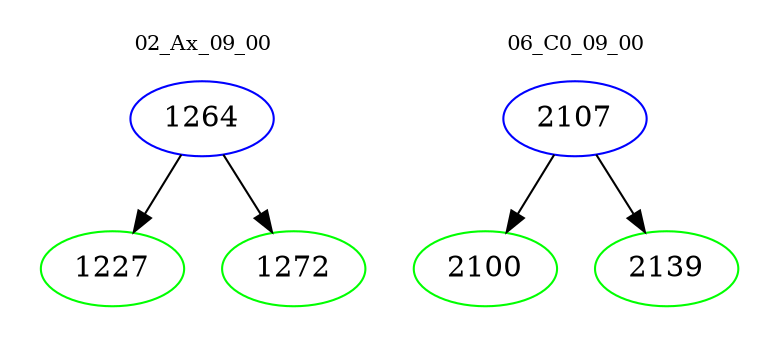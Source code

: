 digraph{
subgraph cluster_0 {
color = white
label = "02_Ax_09_00";
fontsize=10;
T0_1264 [label="1264", color="blue"]
T0_1264 -> T0_1227 [color="black"]
T0_1227 [label="1227", color="green"]
T0_1264 -> T0_1272 [color="black"]
T0_1272 [label="1272", color="green"]
}
subgraph cluster_1 {
color = white
label = "06_C0_09_00";
fontsize=10;
T1_2107 [label="2107", color="blue"]
T1_2107 -> T1_2100 [color="black"]
T1_2100 [label="2100", color="green"]
T1_2107 -> T1_2139 [color="black"]
T1_2139 [label="2139", color="green"]
}
}
